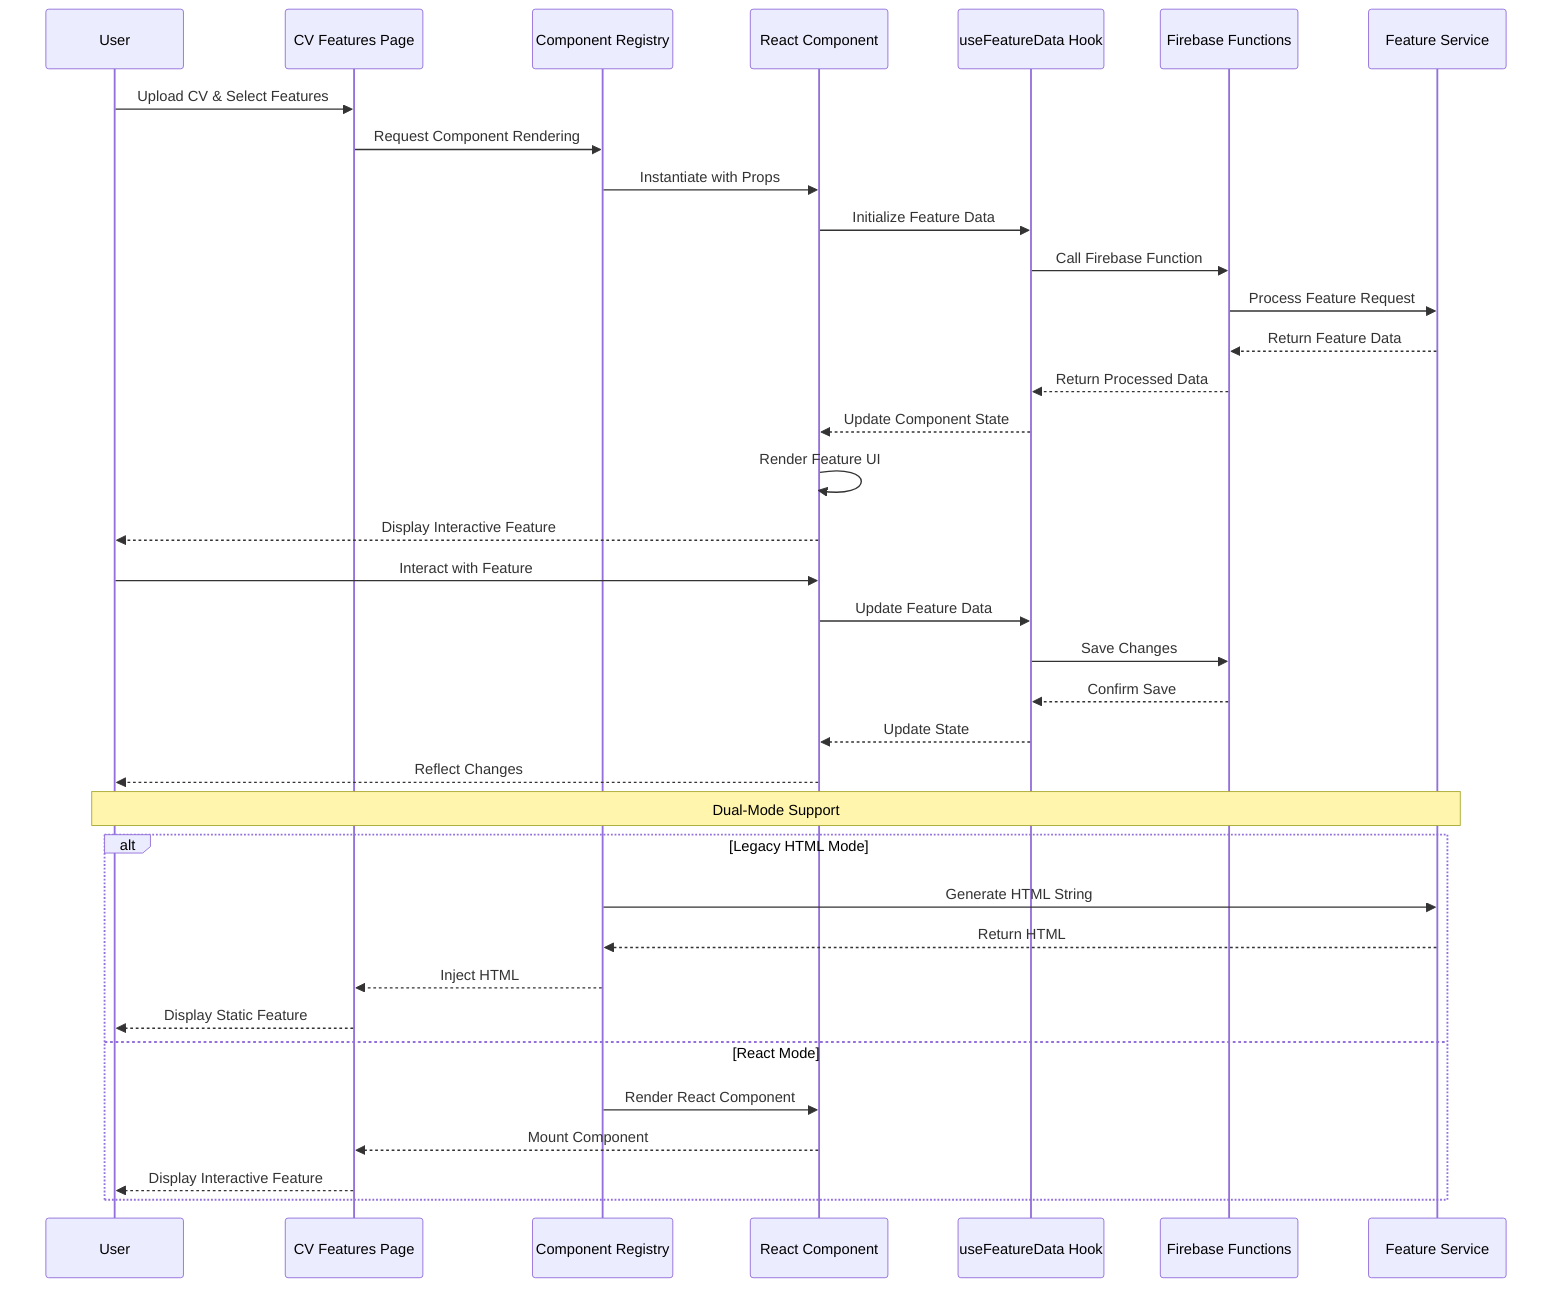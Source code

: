 sequenceDiagram
    participant User
    participant CVPage as CV Features Page
    participant Registry as Component Registry
    participant Component as React Component
    participant Hook as useFeatureData Hook
    participant Firebase as Firebase Functions
    participant Service as Feature Service

    User->>CVPage: Upload CV & Select Features
    CVPage->>Registry: Request Component Rendering
    Registry->>Component: Instantiate with Props
    
    Component->>Hook: Initialize Feature Data
    Hook->>Firebase: Call Firebase Function
    Firebase->>Service: Process Feature Request
    Service-->>Firebase: Return Feature Data
    Firebase-->>Hook: Return Processed Data
    Hook-->>Component: Update Component State
    
    Component->>Component: Render Feature UI
    Component-->>User: Display Interactive Feature
    
    User->>Component: Interact with Feature
    Component->>Hook: Update Feature Data
    Hook->>Firebase: Save Changes
    Firebase-->>Hook: Confirm Save
    Hook-->>Component: Update State
    Component-->>User: Reflect Changes
    
    Note over User,Service: Dual-Mode Support
    
    alt Legacy HTML Mode
        Registry->>Service: Generate HTML String
        Service-->>Registry: Return HTML
        Registry-->>CVPage: Inject HTML
        CVPage-->>User: Display Static Feature
    else React Mode
        Registry->>Component: Render React Component
        Component-->>CVPage: Mount Component
        CVPage-->>User: Display Interactive Feature
    end